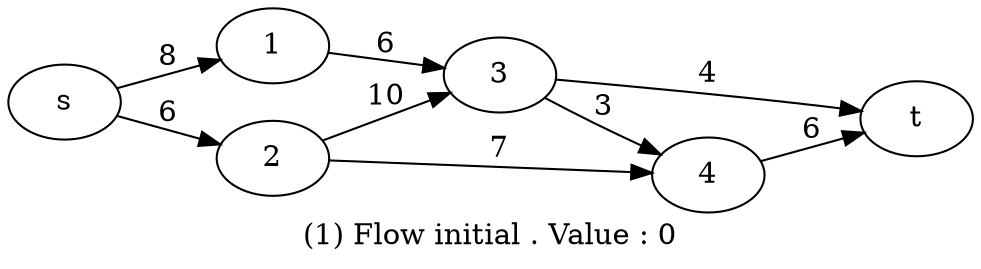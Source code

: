 digraph flowNetwork {
    rankdir ="LR";
    label ="(1) Flow initial . Value : 0";
    s -> 1 [label = "8"];
    s -> 2 [label = "6"];
    1 -> 3 [label = "6"];
    2 -> 3 [label = "10"];
    2 -> 4 [label = "7"];
    3 -> 4 [label = "3"];
    3 -> t [label = "4"];
    4 -> t [label = "6"];
}